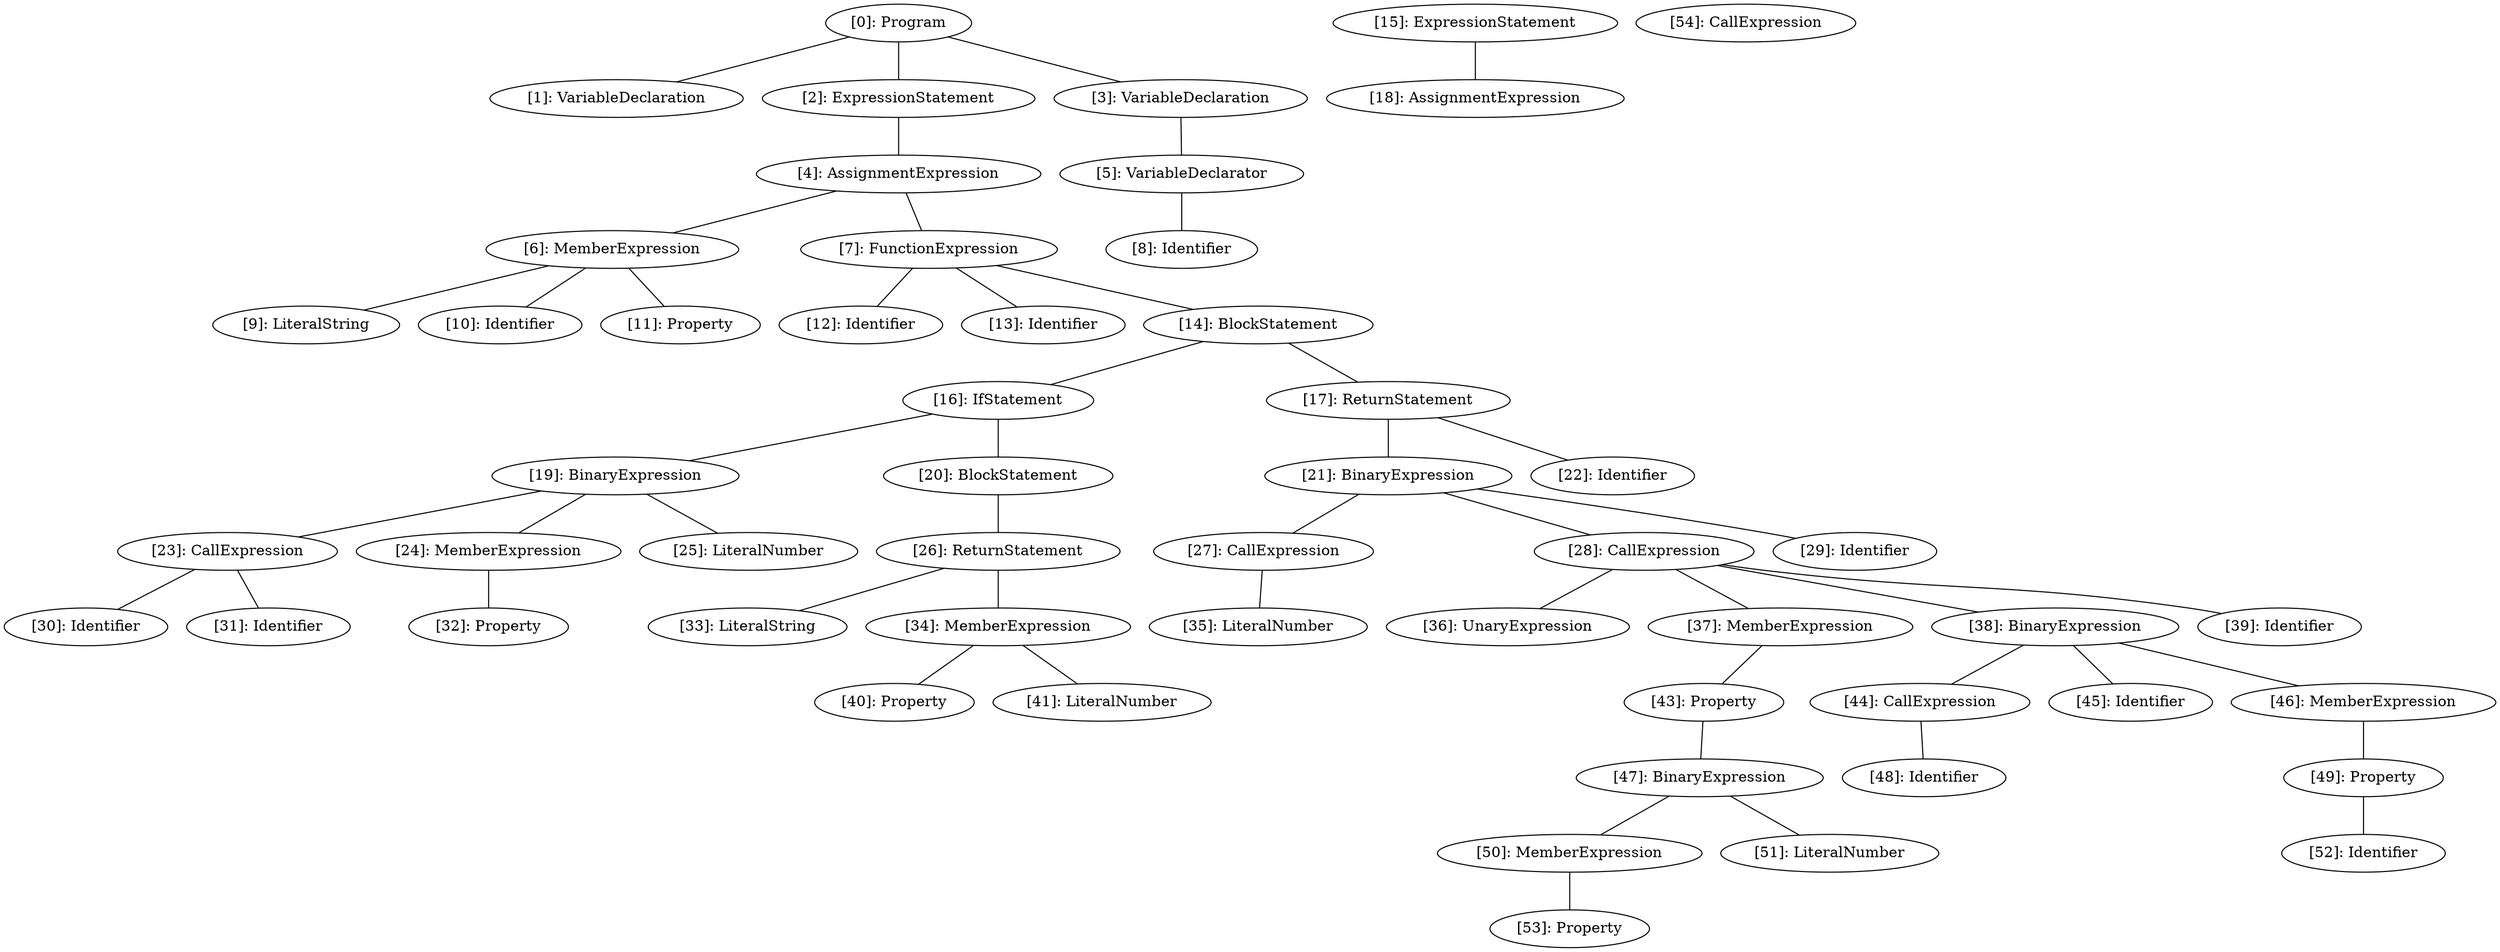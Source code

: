 // Result
graph {
	0 [label="[0]: Program"]
	1 [label="[1]: VariableDeclaration"]
	2 [label="[2]: ExpressionStatement"]
	3 [label="[3]: VariableDeclaration"]
	4 [label="[4]: AssignmentExpression"]
	5 [label="[5]: VariableDeclarator"]
	6 [label="[6]: MemberExpression"]
	7 [label="[7]: FunctionExpression"]
	8 [label="[8]: Identifier"]
	9 [label="[9]: LiteralString"]
	10 [label="[10]: Identifier"]
	11 [label="[11]: Property"]
	12 [label="[12]: Identifier"]
	13 [label="[13]: Identifier"]
	14 [label="[14]: BlockStatement"]
	15 [label="[15]: ExpressionStatement"]
	16 [label="[16]: IfStatement"]
	17 [label="[17]: ReturnStatement"]
	18 [label="[18]: AssignmentExpression"]
	19 [label="[19]: BinaryExpression"]
	20 [label="[20]: BlockStatement"]
	21 [label="[21]: BinaryExpression"]
	22 [label="[22]: Identifier"]
	23 [label="[23]: CallExpression"]
	24 [label="[24]: MemberExpression"]
	25 [label="[25]: LiteralNumber"]
	26 [label="[26]: ReturnStatement"]
	27 [label="[27]: CallExpression"]
	28 [label="[28]: CallExpression"]
	29 [label="[29]: Identifier"]
	30 [label="[30]: Identifier"]
	31 [label="[31]: Identifier"]
	32 [label="[32]: Property"]
	33 [label="[33]: LiteralString"]
	34 [label="[34]: MemberExpression"]
	35 [label="[35]: LiteralNumber"]
	36 [label="[36]: UnaryExpression"]
	37 [label="[37]: MemberExpression"]
	38 [label="[38]: BinaryExpression"]
	39 [label="[39]: Identifier"]
	40 [label="[40]: Property"]
	41 [label="[41]: LiteralNumber"]
	43 [label="[43]: Property"]
	44 [label="[44]: CallExpression"]
	45 [label="[45]: Identifier"]
	46 [label="[46]: MemberExpression"]
	47 [label="[47]: BinaryExpression"]
	48 [label="[48]: Identifier"]
	49 [label="[49]: Property"]
	50 [label="[50]: MemberExpression"]
	51 [label="[51]: LiteralNumber"]
	52 [label="[52]: Identifier"]
	53 [label="[53]: Property"]
	54 [label="[54]: CallExpression"]
	0 -- 1
	0 -- 2
	0 -- 3
	2 -- 4
	3 -- 5
	4 -- 6
	4 -- 7
	5 -- 8
	6 -- 9
	6 -- 10
	6 -- 11
	7 -- 12
	7 -- 13
	7 -- 14
	14 -- 16
	14 -- 17
	15 -- 18
	16 -- 19
	16 -- 20
	17 -- 21
	17 -- 22
	19 -- 23
	19 -- 24
	19 -- 25
	20 -- 26
	21 -- 27
	21 -- 28
	21 -- 29
	23 -- 30
	23 -- 31
	24 -- 32
	26 -- 33
	26 -- 34
	27 -- 35
	28 -- 36
	28 -- 37
	28 -- 38
	28 -- 39
	34 -- 40
	34 -- 41
	37 -- 43
	38 -- 44
	38 -- 45
	38 -- 46
	43 -- 47
	44 -- 48
	46 -- 49
	47 -- 50
	47 -- 51
	49 -- 52
	50 -- 53
}
